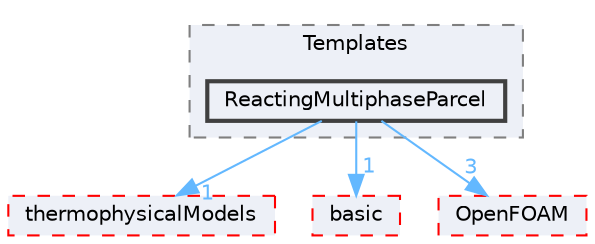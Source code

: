 digraph "src/lagrangian/intermediate/parcels/Templates/ReactingMultiphaseParcel"
{
 // LATEX_PDF_SIZE
  bgcolor="transparent";
  edge [fontname=Helvetica,fontsize=10,labelfontname=Helvetica,labelfontsize=10];
  node [fontname=Helvetica,fontsize=10,shape=box,height=0.2,width=0.4];
  compound=true
  subgraph clusterdir_0e9805b96b2bf461314a136059d44950 {
    graph [ bgcolor="#edf0f7", pencolor="grey50", label="Templates", fontname=Helvetica,fontsize=10 style="filled,dashed", URL="dir_0e9805b96b2bf461314a136059d44950.html",tooltip=""]
  dir_f59a2df3d52ee401e518026ebe68d15a [label="ReactingMultiphaseParcel", fillcolor="#edf0f7", color="grey25", style="filled,bold", URL="dir_f59a2df3d52ee401e518026ebe68d15a.html",tooltip=""];
  }
  dir_2778d089ec5c4f66810b11f753867003 [label="thermophysicalModels", fillcolor="#edf0f7", color="red", style="filled,dashed", URL="dir_2778d089ec5c4f66810b11f753867003.html",tooltip=""];
  dir_584e0ab0901b4327f36f4285cac7f2f8 [label="basic", fillcolor="#edf0f7", color="red", style="filled,dashed", URL="dir_584e0ab0901b4327f36f4285cac7f2f8.html",tooltip=""];
  dir_c5473ff19b20e6ec4dfe5c310b3778a8 [label="OpenFOAM", fillcolor="#edf0f7", color="red", style="filled,dashed", URL="dir_c5473ff19b20e6ec4dfe5c310b3778a8.html",tooltip=""];
  dir_f59a2df3d52ee401e518026ebe68d15a->dir_2778d089ec5c4f66810b11f753867003 [headlabel="1", labeldistance=1.5 headhref="dir_003226_004022.html" href="dir_003226_004022.html" color="steelblue1" fontcolor="steelblue1"];
  dir_f59a2df3d52ee401e518026ebe68d15a->dir_584e0ab0901b4327f36f4285cac7f2f8 [headlabel="1", labeldistance=1.5 headhref="dir_003226_000211.html" href="dir_003226_000211.html" color="steelblue1" fontcolor="steelblue1"];
  dir_f59a2df3d52ee401e518026ebe68d15a->dir_c5473ff19b20e6ec4dfe5c310b3778a8 [headlabel="3", labeldistance=1.5 headhref="dir_003226_002695.html" href="dir_003226_002695.html" color="steelblue1" fontcolor="steelblue1"];
}
